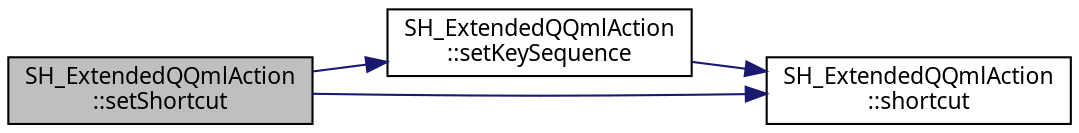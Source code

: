 digraph "SH_ExtendedQQmlAction::setShortcut"
{
 // INTERACTIVE_SVG=YES
  bgcolor="transparent";
  edge [fontname="Verdana",fontsize="11",labelfontname="Verdana",labelfontsize="11"];
  node [fontname="Verdana",fontsize="11",shape=record];
  rankdir="LR";
  Node1 [label="SH_ExtendedQQmlAction\l::setShortcut",height=0.2,width=0.4,color="black", fillcolor="grey75", style="filled" fontcolor="black"];
  Node1 -> Node2 [color="midnightblue",fontsize="11",style="solid"];
  Node2 [label="SH_ExtendedQQmlAction\l::setKeySequence",height=0.2,width=0.4,color="black",URL="$classSH__ExtendedQQmlAction.html#a7d624821268cc19aa44bcda3cd85b967"];
  Node2 -> Node3 [color="midnightblue",fontsize="11",style="solid"];
  Node3 [label="SH_ExtendedQQmlAction\l::shortcut",height=0.2,width=0.4,color="black",URL="$classSH__ExtendedQQmlAction.html#a070cac95bfc43b184ca1f0a75592877b"];
  Node1 -> Node3 [color="midnightblue",fontsize="11",style="solid"];
}
